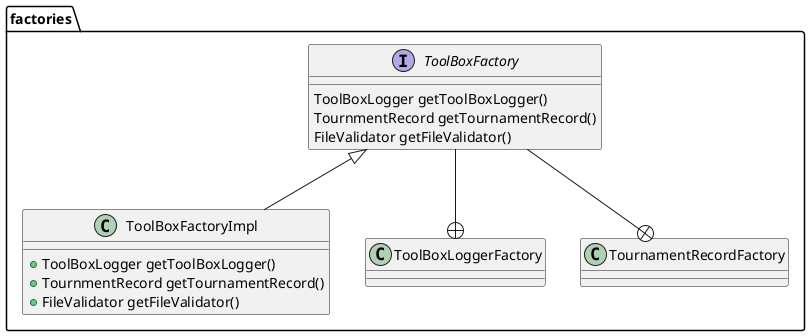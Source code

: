 @startuml

package factories {

interface ToolBoxFactory {
ToolBoxLogger getToolBoxLogger()
TournmentRecord getTournamentRecord()
FileValidator getFileValidator()
}

class ToolBoxFactoryImpl {
+ToolBoxLogger getToolBoxLogger()
+TournmentRecord getTournamentRecord()
+FileValidator getFileValidator()
}

ToolBoxFactory <|-- ToolBoxFactoryImpl

ToolBoxFactory --+ ToolBoxLoggerFactory
ToolBoxFactory --+ TournamentRecordFactory

}

@enduml
